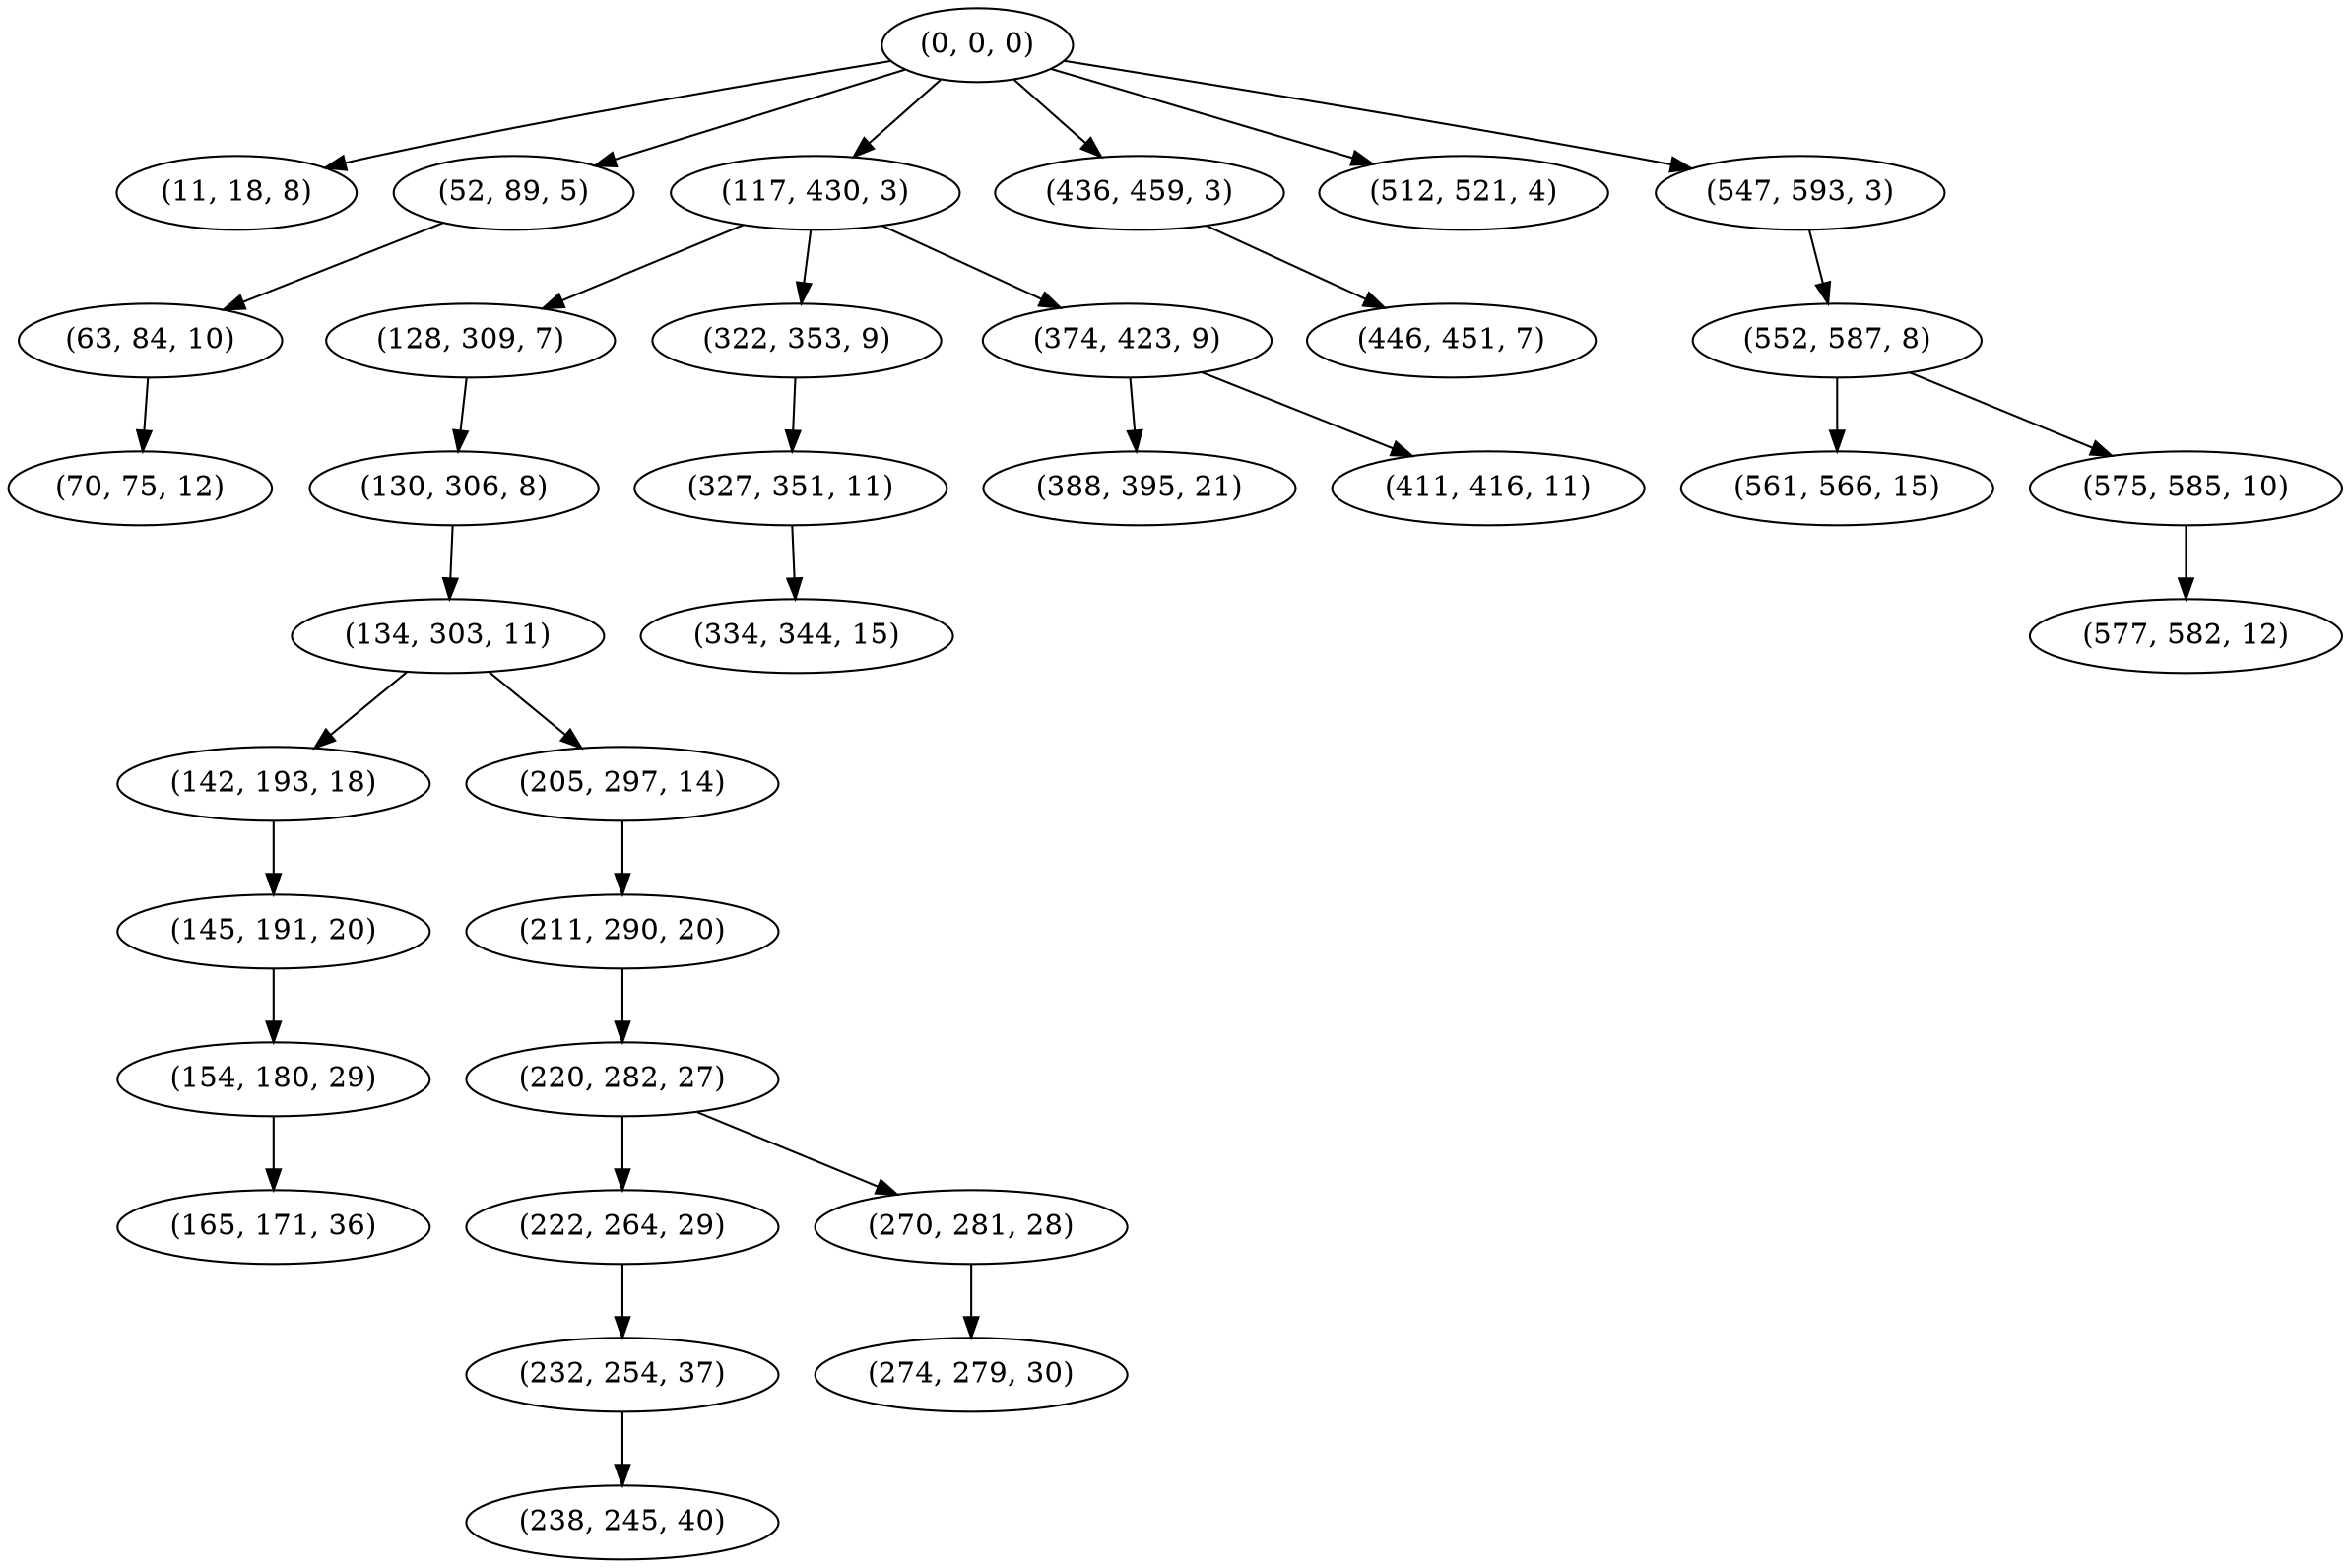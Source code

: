 digraph tree {
    "(0, 0, 0)";
    "(11, 18, 8)";
    "(52, 89, 5)";
    "(63, 84, 10)";
    "(70, 75, 12)";
    "(117, 430, 3)";
    "(128, 309, 7)";
    "(130, 306, 8)";
    "(134, 303, 11)";
    "(142, 193, 18)";
    "(145, 191, 20)";
    "(154, 180, 29)";
    "(165, 171, 36)";
    "(205, 297, 14)";
    "(211, 290, 20)";
    "(220, 282, 27)";
    "(222, 264, 29)";
    "(232, 254, 37)";
    "(238, 245, 40)";
    "(270, 281, 28)";
    "(274, 279, 30)";
    "(322, 353, 9)";
    "(327, 351, 11)";
    "(334, 344, 15)";
    "(374, 423, 9)";
    "(388, 395, 21)";
    "(411, 416, 11)";
    "(436, 459, 3)";
    "(446, 451, 7)";
    "(512, 521, 4)";
    "(547, 593, 3)";
    "(552, 587, 8)";
    "(561, 566, 15)";
    "(575, 585, 10)";
    "(577, 582, 12)";
    "(0, 0, 0)" -> "(11, 18, 8)";
    "(0, 0, 0)" -> "(52, 89, 5)";
    "(0, 0, 0)" -> "(117, 430, 3)";
    "(0, 0, 0)" -> "(436, 459, 3)";
    "(0, 0, 0)" -> "(512, 521, 4)";
    "(0, 0, 0)" -> "(547, 593, 3)";
    "(52, 89, 5)" -> "(63, 84, 10)";
    "(63, 84, 10)" -> "(70, 75, 12)";
    "(117, 430, 3)" -> "(128, 309, 7)";
    "(117, 430, 3)" -> "(322, 353, 9)";
    "(117, 430, 3)" -> "(374, 423, 9)";
    "(128, 309, 7)" -> "(130, 306, 8)";
    "(130, 306, 8)" -> "(134, 303, 11)";
    "(134, 303, 11)" -> "(142, 193, 18)";
    "(134, 303, 11)" -> "(205, 297, 14)";
    "(142, 193, 18)" -> "(145, 191, 20)";
    "(145, 191, 20)" -> "(154, 180, 29)";
    "(154, 180, 29)" -> "(165, 171, 36)";
    "(205, 297, 14)" -> "(211, 290, 20)";
    "(211, 290, 20)" -> "(220, 282, 27)";
    "(220, 282, 27)" -> "(222, 264, 29)";
    "(220, 282, 27)" -> "(270, 281, 28)";
    "(222, 264, 29)" -> "(232, 254, 37)";
    "(232, 254, 37)" -> "(238, 245, 40)";
    "(270, 281, 28)" -> "(274, 279, 30)";
    "(322, 353, 9)" -> "(327, 351, 11)";
    "(327, 351, 11)" -> "(334, 344, 15)";
    "(374, 423, 9)" -> "(388, 395, 21)";
    "(374, 423, 9)" -> "(411, 416, 11)";
    "(436, 459, 3)" -> "(446, 451, 7)";
    "(547, 593, 3)" -> "(552, 587, 8)";
    "(552, 587, 8)" -> "(561, 566, 15)";
    "(552, 587, 8)" -> "(575, 585, 10)";
    "(575, 585, 10)" -> "(577, 582, 12)";
}
